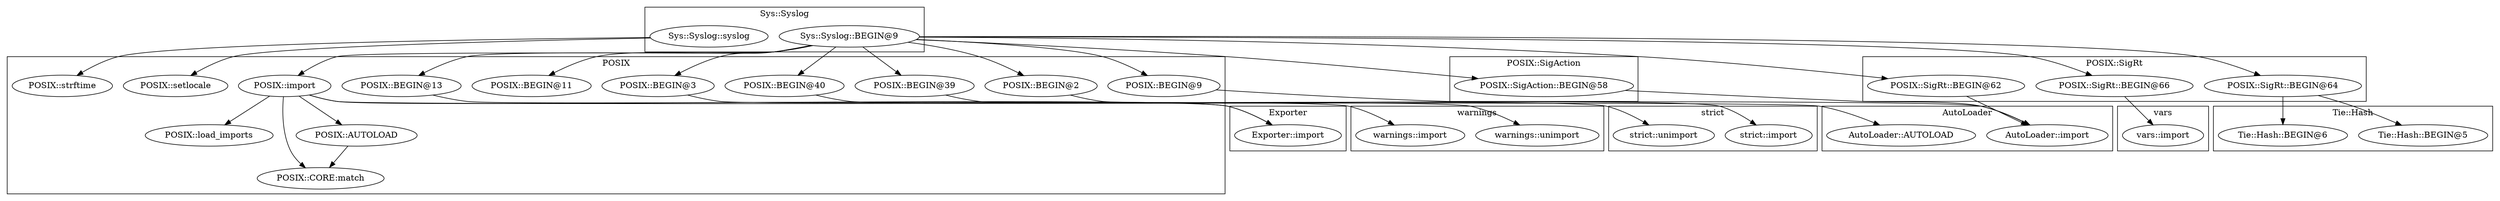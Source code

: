digraph {
graph [overlap=false]
subgraph cluster_warnings {
	label="warnings";
	"warnings::unimport";
	"warnings::import";
}
subgraph cluster_vars {
	label="vars";
	"vars::import";
}
subgraph cluster_Tie_Hash {
	label="Tie::Hash";
	"Tie::Hash::BEGIN@5";
	"Tie::Hash::BEGIN@6";
}
subgraph cluster_strict {
	label="strict";
	"strict::import";
	"strict::unimport";
}
subgraph cluster_Sys_Syslog {
	label="Sys::Syslog";
	"Sys::Syslog::syslog";
	"Sys::Syslog::BEGIN@9";
}
subgraph cluster_POSIX_SigRt {
	label="POSIX::SigRt";
	"POSIX::SigRt::BEGIN@66";
	"POSIX::SigRt::BEGIN@62";
	"POSIX::SigRt::BEGIN@64";
}
subgraph cluster_Exporter {
	label="Exporter";
	"Exporter::import";
}
subgraph cluster_AutoLoader {
	label="AutoLoader";
	"AutoLoader::import";
	"AutoLoader::AUTOLOAD";
}
subgraph cluster_POSIX_SigAction {
	label="POSIX::SigAction";
	"POSIX::SigAction::BEGIN@58";
}
subgraph cluster_POSIX {
	label="POSIX";
	"POSIX::load_imports";
	"POSIX::setlocale";
	"POSIX::AUTOLOAD";
	"POSIX::import";
	"POSIX::BEGIN@9";
	"POSIX::BEGIN@3";
	"POSIX::BEGIN@39";
	"POSIX::BEGIN@2";
	"POSIX::BEGIN@40";
	"POSIX::BEGIN@13";
	"POSIX::BEGIN@11";
	"POSIX::strftime";
	"POSIX::CORE:match";
}
"Sys::Syslog::BEGIN@9" -> "POSIX::SigRt::BEGIN@66";
"POSIX::AUTOLOAD" -> "POSIX::CORE:match";
"POSIX::import" -> "POSIX::CORE:match";
"Sys::Syslog::BEGIN@9" -> "POSIX::SigAction::BEGIN@58";
"POSIX::BEGIN@40" -> "warnings::unimport";
"POSIX::import" -> "Exporter::import";
"POSIX::BEGIN@13" -> "Exporter::import";
"POSIX::BEGIN@39" -> "strict::unimport";
"POSIX::SigRt::BEGIN@64" -> "Tie::Hash::BEGIN@5";
"POSIX::SigAction::BEGIN@58" -> "AutoLoader::import";
"POSIX::SigRt::BEGIN@62" -> "AutoLoader::import";
"POSIX::BEGIN@9" -> "AutoLoader::import";
"Sys::Syslog::syslog" -> "POSIX::setlocale";
"POSIX::BEGIN@3" -> "warnings::import";
"POSIX::import" -> "AutoLoader::AUTOLOAD";
"POSIX::SigRt::BEGIN@64" -> "Tie::Hash::BEGIN@6";
"POSIX::import" -> "POSIX::load_imports";
"Sys::Syslog::BEGIN@9" -> "POSIX::BEGIN@3";
"Sys::Syslog::BEGIN@9" -> "POSIX::BEGIN@2";
"Sys::Syslog::BEGIN@9" -> "POSIX::BEGIN@11";
"POSIX::SigRt::BEGIN@66" -> "vars::import";
"Sys::Syslog::BEGIN@9" -> "POSIX::SigRt::BEGIN@62";
"Sys::Syslog::BEGIN@9" -> "POSIX::import";
"POSIX::import" -> "POSIX::AUTOLOAD";
"Sys::Syslog::BEGIN@9" -> "POSIX::BEGIN@9";
"Sys::Syslog::BEGIN@9" -> "POSIX::BEGIN@13";
"Sys::Syslog::syslog" -> "POSIX::strftime";
"Sys::Syslog::BEGIN@9" -> "POSIX::SigRt::BEGIN@64";
"Sys::Syslog::BEGIN@9" -> "POSIX::BEGIN@39";
"Sys::Syslog::BEGIN@9" -> "POSIX::BEGIN@40";
"POSIX::BEGIN@2" -> "strict::import";
}
